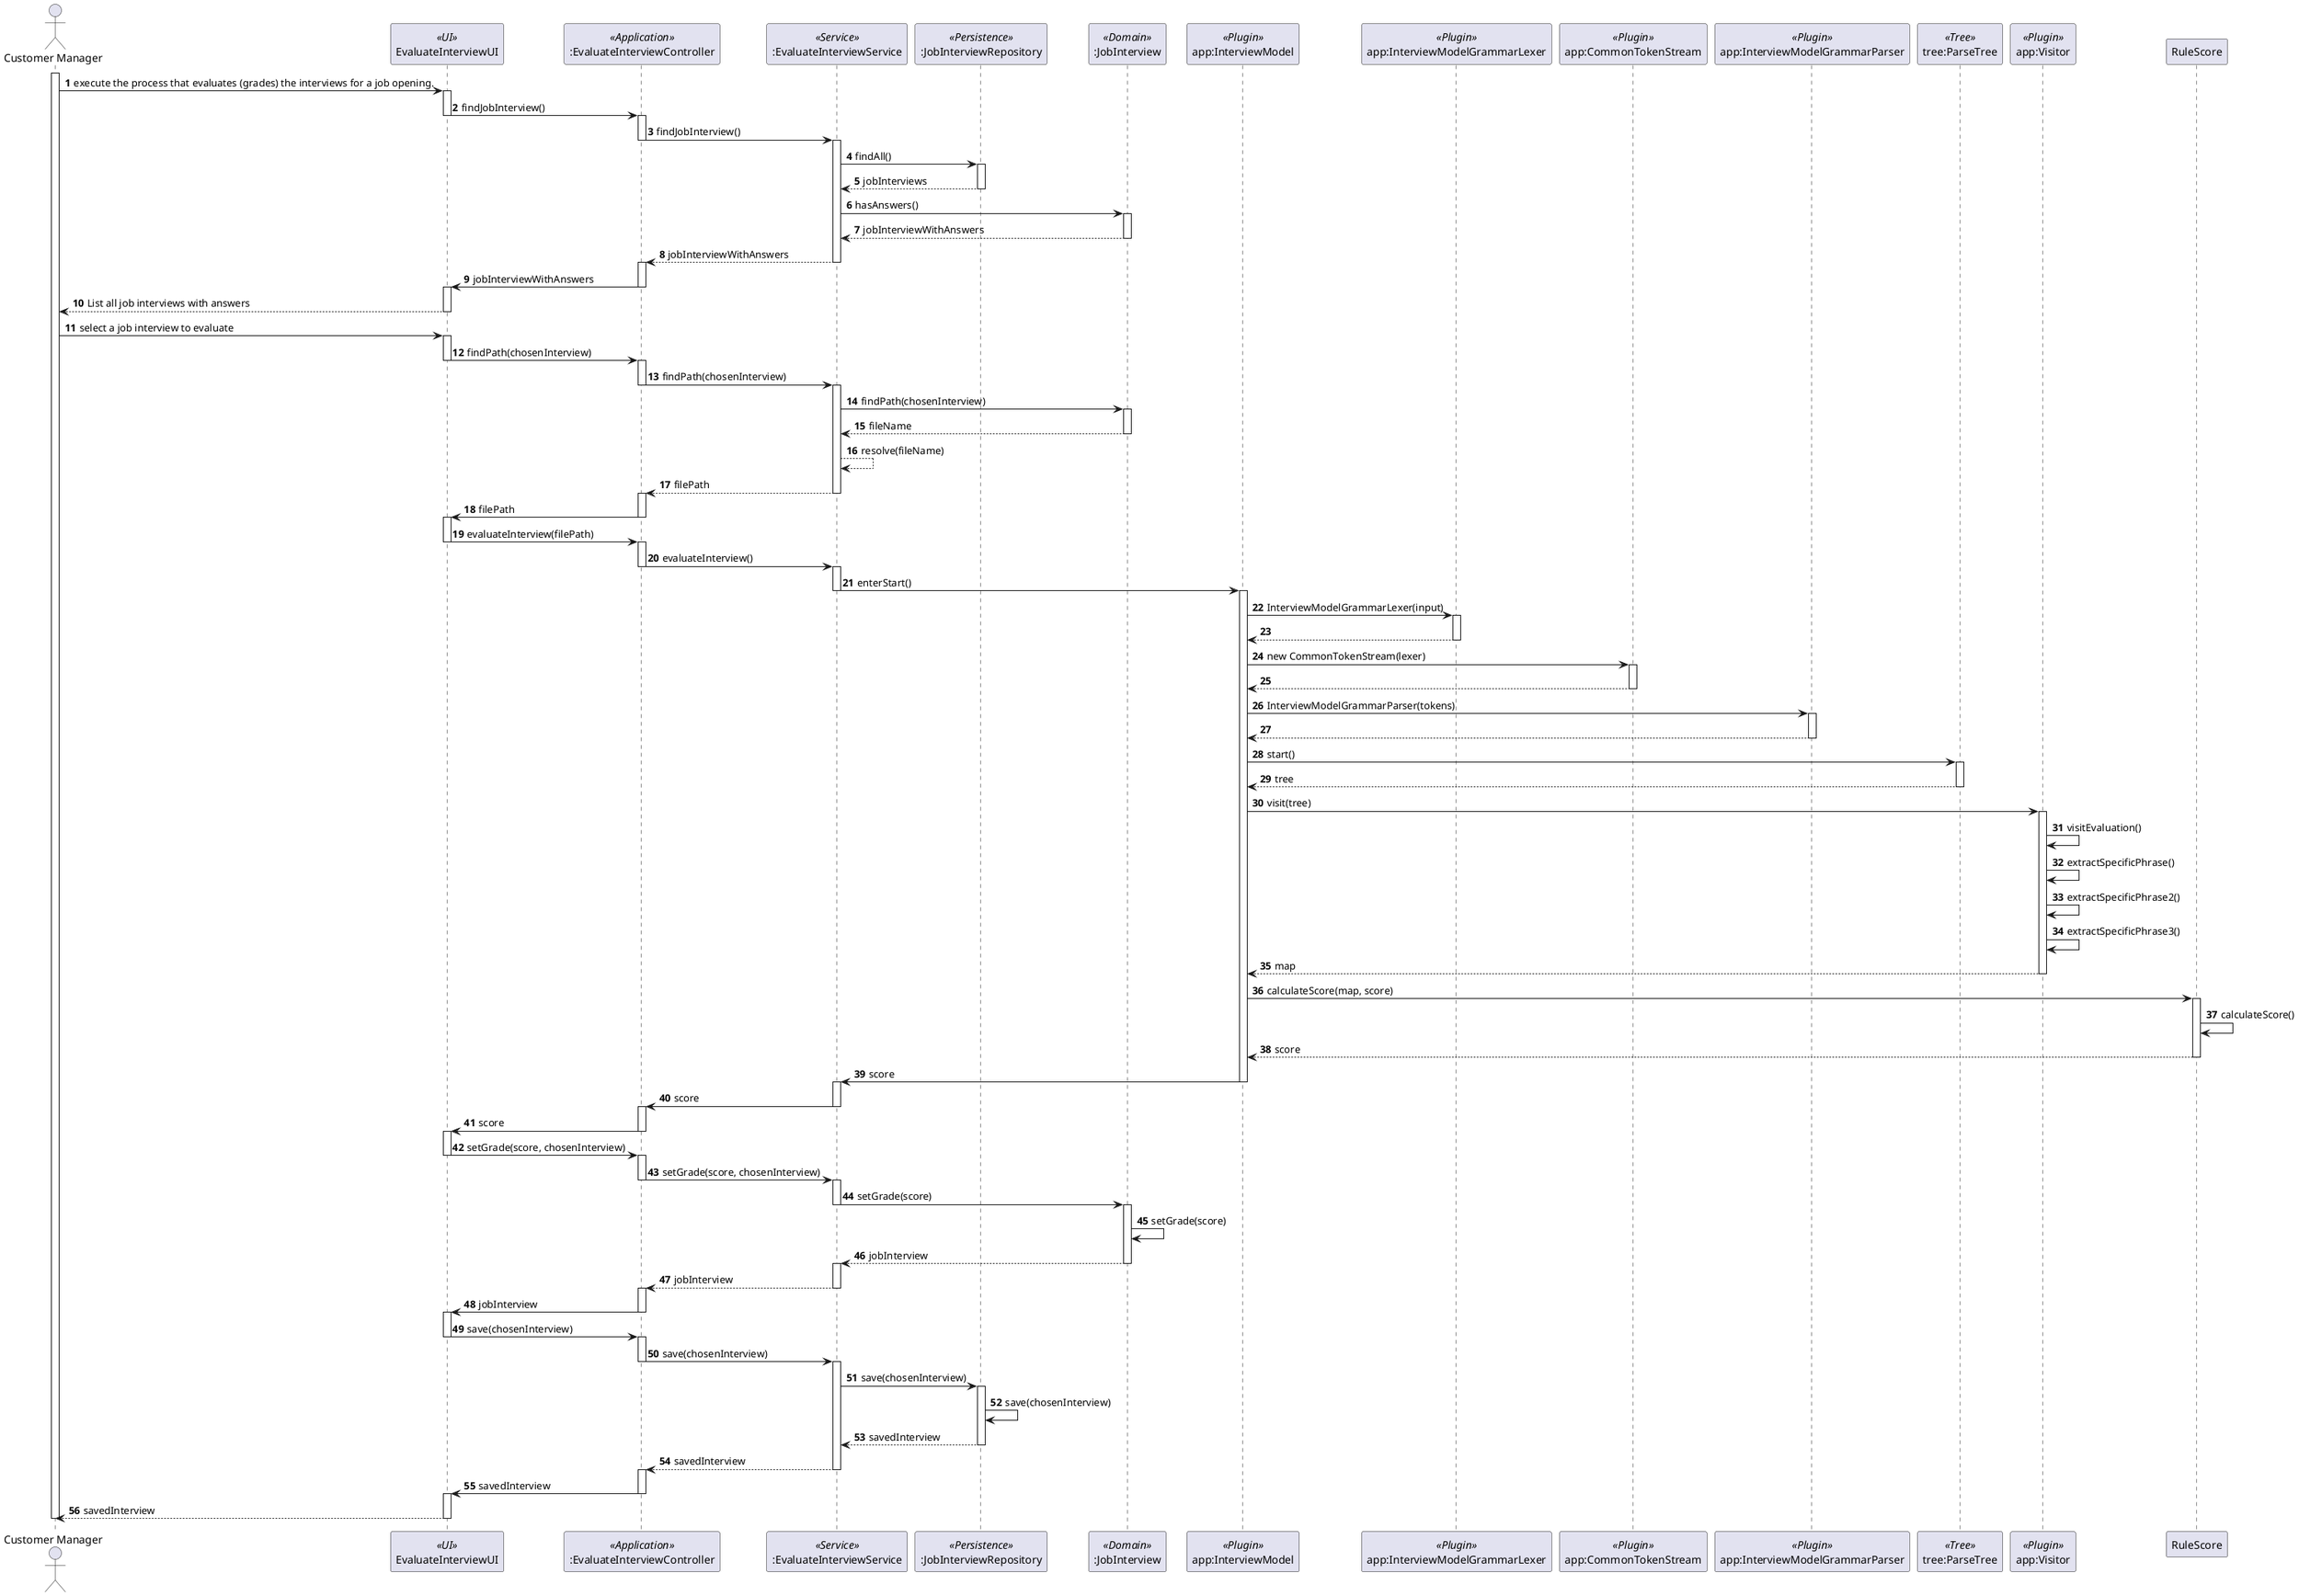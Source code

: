 @startuml

actor "Customer Manager" as Agent
participant "EvaluateInterviewUI" as ui <<UI>>
participant ":EvaluateInterviewController" as ctrl <<Application>>
participant ":EvaluateInterviewService" as jobServ <<Service>>
participant ":JobInterviewRepository" as jobInterRepo <<Persistence>>
participant ":JobInterview" as jobInterview <<Domain>>
participant "app:InterviewModel" as interview <<Plugin>>
participant "app:InterviewModelGrammarLexer" as lexer <<Plugin>>
participant "app:CommonTokenStream" as stream <<Plugin>>
participant "app:InterviewModelGrammarParser" as parser <<Plugin>>
participant "tree:ParseTree" as tree <<Tree>>
participant "app:Visitor" as visitor <<Plugin>>






autonumber

activate Agent



Agent -> ui: execute the process that evaluates (grades) the interviews for a job opening.
activate ui

ui -> ctrl: findJobInterview()
deactivate ui

activate ctrl

ctrl -> jobServ: findJobInterview()
deactivate ctrl

activate jobServ

jobServ -> jobInterRepo: findAll()
activate jobInterRepo

jobInterRepo --> jobServ: jobInterviews
deactivate jobInterRepo

jobServ -> jobInterview: hasAnswers()
activate jobInterview

jobInterview --> jobServ: jobInterviewWithAnswers

deactivate jobInterview

jobServ --> ctrl: jobInterviewWithAnswers
deactivate jobServ

activate ctrl

ctrl -> ui: jobInterviewWithAnswers
deactivate ctrl

activate ui

ui --> Agent: List all job interviews with answers
deactivate ui

Agent -> ui: select a job interview to evaluate
activate ui


ui -> ctrl :findPath(chosenInterview)
deactivate ui

activate ctrl

ctrl -> jobServ: findPath(chosenInterview)
deactivate ctrl

activate jobServ

jobServ -> jobInterview: findPath(chosenInterview)
activate jobInterview

jobInterview --> jobServ: fileName
deactivate jobInterview

jobServ --> jobServ: resolve(fileName)
jobServ --> ctrl: filePath
deactivate jobServ

activate ctrl

ctrl -> ui: filePath
deactivate ctrl

activate ui





ui -> ctrl: evaluateInterview(filePath)
deactivate ui

activate ctrl

ctrl -> jobServ: evaluateInterview()
deactivate ctrl

activate jobServ


jobServ -> interview: enterStart()
deactivate jobServ

activate interview

interview -> lexer: InterviewModelGrammarLexer(input)
activate lexer
lexer --> interview:
deactivate lexer

interview -> stream: new CommonTokenStream(lexer)
activate stream
stream --> interview:
deactivate stream

interview -> parser: InterviewModelGrammarParser(tokens)
activate parser
parser--> interview:
deactivate parser

interview -> tree: start()
activate tree
tree --> interview: tree
deactivate tree


interview -> visitor: visit(tree)
activate visitor

visitor -> visitor: visitEvaluation()
visitor -> visitor: extractSpecificPhrase()
visitor -> visitor: extractSpecificPhrase2()
visitor -> visitor: extractSpecificPhrase3()

visitor --> interview: map
deactivate visitor

interview -> RuleScore: calculateScore(map, score)
activate RuleScore

RuleScore -> RuleScore: calculateScore()

RuleScore --> interview: score
deactivate RuleScore

interview -> jobServ: score
deactivate interview
activate jobServ

jobServ -> ctrl: score
deactivate jobServ
activate ctrl
ctrl -> ui: score
deactivate ctrl
activate ui
ui -> ctrl: setGrade(score, chosenInterview)
deactivate ui
activate ctrl
ctrl -> jobServ: setGrade(score, chosenInterview)
deactivate ctrl
activate jobServ
jobServ -> jobInterview: setGrade(score)
deactivate jobServ

activate jobInterview
jobInterview -> jobInterview: setGrade(score)
jobInterview --> jobServ: jobInterview
deactivate jobInterview
activate jobServ

jobServ --> ctrl: jobInterview
deactivate jobServ

activate ctrl

ctrl -> ui: jobInterview
deactivate ctrl

activate ui

ui -> ctrl: save(chosenInterview)
deactivate ui

activate ctrl

ctrl -> jobServ: save(chosenInterview)
deactivate ctrl

activate jobServ

jobServ -> jobInterRepo: save(chosenInterview)
activate jobInterRepo


jobInterRepo -> jobInterRepo: save(chosenInterview)
jobInterRepo --> jobServ: savedInterview

deactivate jobInterRepo

jobServ --> ctrl: savedInterview
deactivate jobServ


activate ctrl

ctrl -> ui: savedInterview

deactivate ctrl

activate ui

ui --> Agent: savedInterview
deactivate ui




deactivate Agent



@enduml